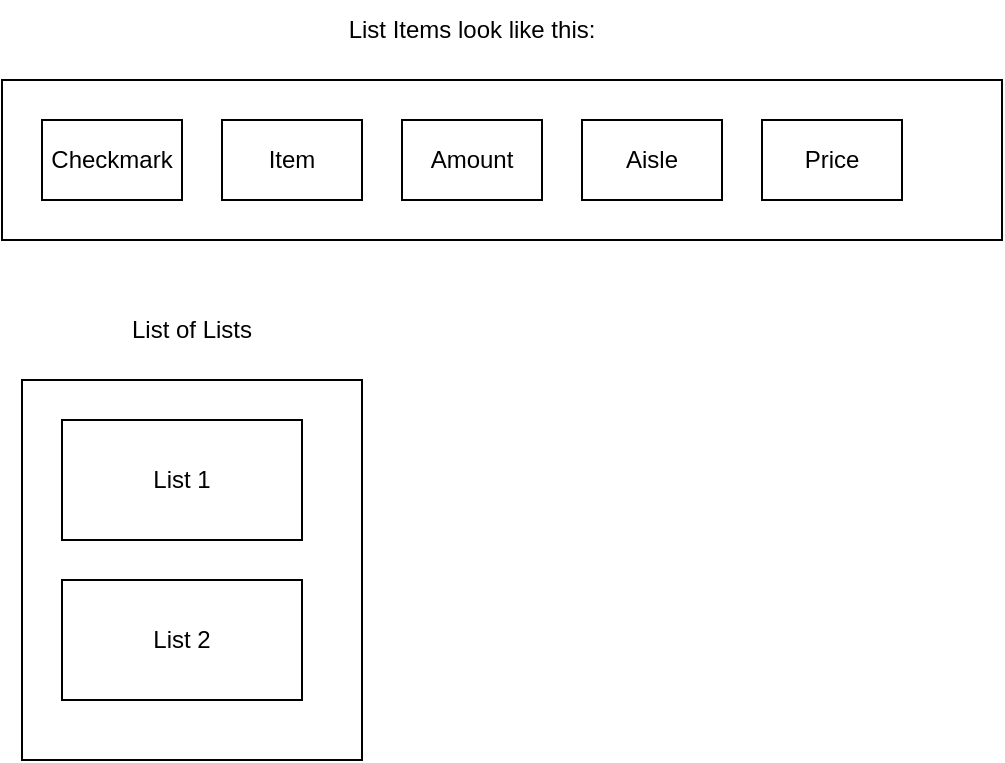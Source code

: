 <mxfile version="20.8.3" type="device"><diagram id="66CeecT7X4cCW6x-fxnA" name="Page-1"><mxGraphModel dx="948" dy="546" grid="1" gridSize="10" guides="1" tooltips="1" connect="1" arrows="1" fold="1" page="1" pageScale="1" pageWidth="850" pageHeight="1100" math="0" shadow="0"><root><mxCell id="0"/><mxCell id="1" parent="0"/><mxCell id="kiimPQIo0qmLEqzlStuR-1" value="" style="rounded=0;whiteSpace=wrap;html=1;" vertex="1" parent="1"><mxGeometry x="70" y="80" width="500" height="80" as="geometry"/></mxCell><mxCell id="kiimPQIo0qmLEqzlStuR-2" value="Checkmark" style="rounded=0;whiteSpace=wrap;html=1;" vertex="1" parent="1"><mxGeometry x="90" y="100" width="70" height="40" as="geometry"/></mxCell><mxCell id="kiimPQIo0qmLEqzlStuR-3" value="Item" style="rounded=0;whiteSpace=wrap;html=1;" vertex="1" parent="1"><mxGeometry x="180" y="100" width="70" height="40" as="geometry"/></mxCell><mxCell id="kiimPQIo0qmLEqzlStuR-4" value="Aisle" style="rounded=0;whiteSpace=wrap;html=1;" vertex="1" parent="1"><mxGeometry x="360" y="100" width="70" height="40" as="geometry"/></mxCell><mxCell id="kiimPQIo0qmLEqzlStuR-5" value="Price" style="rounded=0;whiteSpace=wrap;html=1;" vertex="1" parent="1"><mxGeometry x="450" y="100" width="70" height="40" as="geometry"/></mxCell><mxCell id="kiimPQIo0qmLEqzlStuR-6" value="Amount" style="rounded=0;whiteSpace=wrap;html=1;" vertex="1" parent="1"><mxGeometry x="270" y="100" width="70" height="40" as="geometry"/></mxCell><mxCell id="kiimPQIo0qmLEqzlStuR-7" value="List Items look like this:" style="text;html=1;strokeColor=none;fillColor=none;align=center;verticalAlign=middle;whiteSpace=wrap;rounded=0;" vertex="1" parent="1"><mxGeometry x="215" y="40" width="180" height="30" as="geometry"/></mxCell><mxCell id="kiimPQIo0qmLEqzlStuR-8" value="" style="rounded=0;whiteSpace=wrap;html=1;" vertex="1" parent="1"><mxGeometry x="80" y="230" width="170" height="190" as="geometry"/></mxCell><mxCell id="kiimPQIo0qmLEqzlStuR-9" value="List of Lists" style="text;html=1;strokeColor=none;fillColor=none;align=center;verticalAlign=middle;whiteSpace=wrap;rounded=0;" vertex="1" parent="1"><mxGeometry x="110" y="190" width="110" height="30" as="geometry"/></mxCell><mxCell id="kiimPQIo0qmLEqzlStuR-10" value="List 1" style="rounded=0;whiteSpace=wrap;html=1;" vertex="1" parent="1"><mxGeometry x="100" y="250" width="120" height="60" as="geometry"/></mxCell><mxCell id="kiimPQIo0qmLEqzlStuR-11" value="List 2" style="rounded=0;whiteSpace=wrap;html=1;" vertex="1" parent="1"><mxGeometry x="100" y="330" width="120" height="60" as="geometry"/></mxCell></root></mxGraphModel></diagram></mxfile>